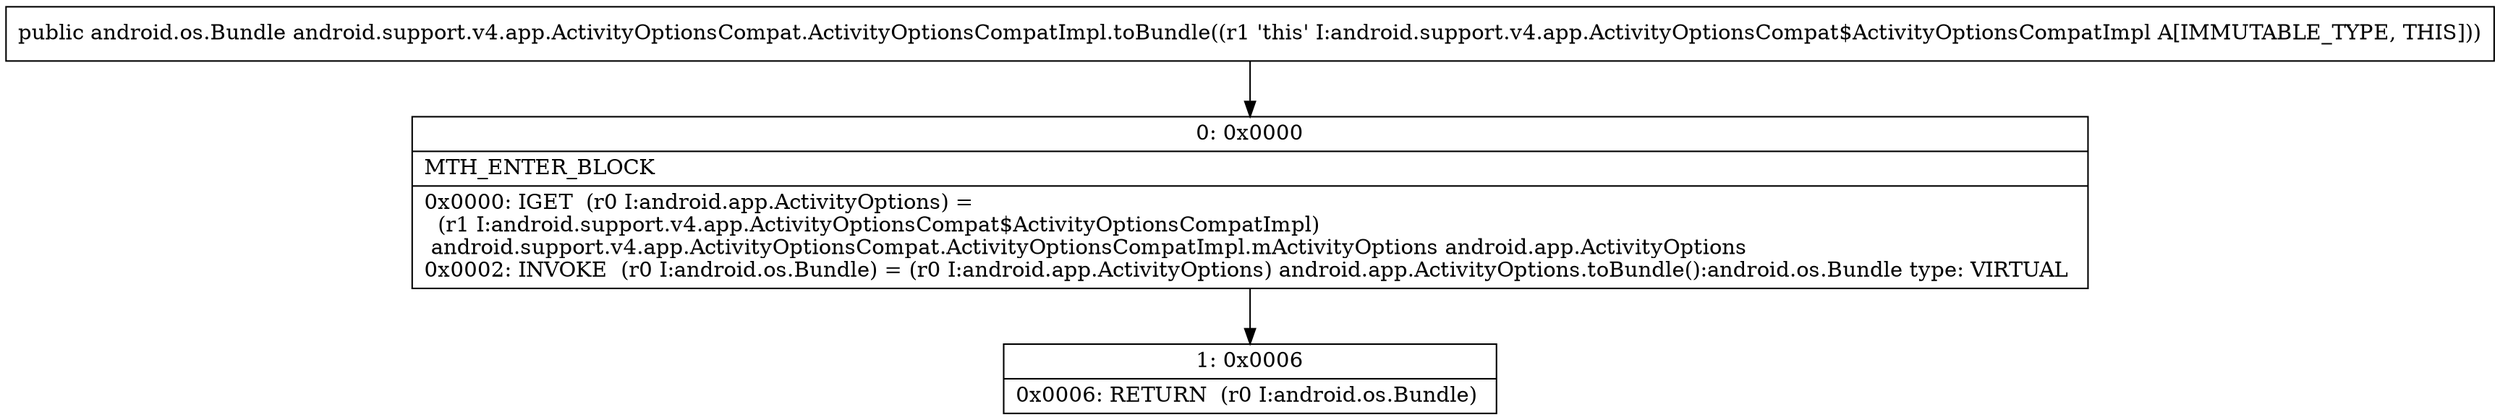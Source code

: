 digraph "CFG forandroid.support.v4.app.ActivityOptionsCompat.ActivityOptionsCompatImpl.toBundle()Landroid\/os\/Bundle;" {
Node_0 [shape=record,label="{0\:\ 0x0000|MTH_ENTER_BLOCK\l|0x0000: IGET  (r0 I:android.app.ActivityOptions) = \l  (r1 I:android.support.v4.app.ActivityOptionsCompat$ActivityOptionsCompatImpl)\l android.support.v4.app.ActivityOptionsCompat.ActivityOptionsCompatImpl.mActivityOptions android.app.ActivityOptions \l0x0002: INVOKE  (r0 I:android.os.Bundle) = (r0 I:android.app.ActivityOptions) android.app.ActivityOptions.toBundle():android.os.Bundle type: VIRTUAL \l}"];
Node_1 [shape=record,label="{1\:\ 0x0006|0x0006: RETURN  (r0 I:android.os.Bundle) \l}"];
MethodNode[shape=record,label="{public android.os.Bundle android.support.v4.app.ActivityOptionsCompat.ActivityOptionsCompatImpl.toBundle((r1 'this' I:android.support.v4.app.ActivityOptionsCompat$ActivityOptionsCompatImpl A[IMMUTABLE_TYPE, THIS])) }"];
MethodNode -> Node_0;
Node_0 -> Node_1;
}

